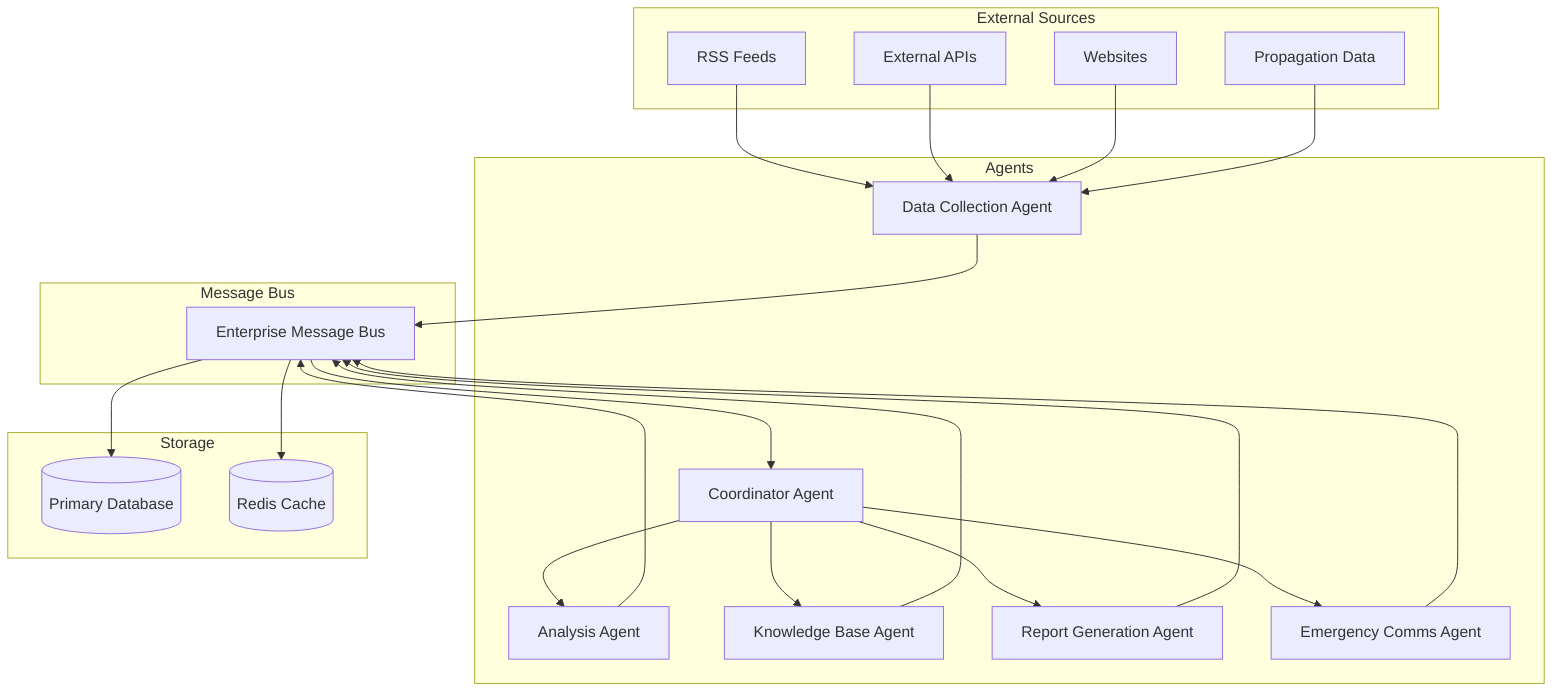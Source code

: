 flowchart TD
    subgraph External Sources
        RSS[RSS Feeds]
        API[External APIs]
        WEB[Websites]
        PROP[Propagation Data]
    end

    subgraph Message Bus
        MB[Enterprise Message Bus]
    end

    subgraph Agents
        CA[Coordinator Agent]
        DC[Data Collection Agent]
        AA[Analysis Agent]
        KB[Knowledge Base Agent]
        RG[Report Generation Agent]
        EC[Emergency Comms Agent]
    end

    subgraph Storage
        DB[(Primary Database)]
        Cache[(Redis Cache)]
    end

    RSS --> DC
    API --> DC
    WEB --> DC
    PROP --> DC
    
    DC --> MB
    MB --> CA
    
    CA --> AA
    CA --> KB
    CA --> RG
    CA --> EC
    
    AA --> MB
    KB --> MB
    RG --> MB
    EC --> MB
    
    MB --> DB
    MB --> Cache